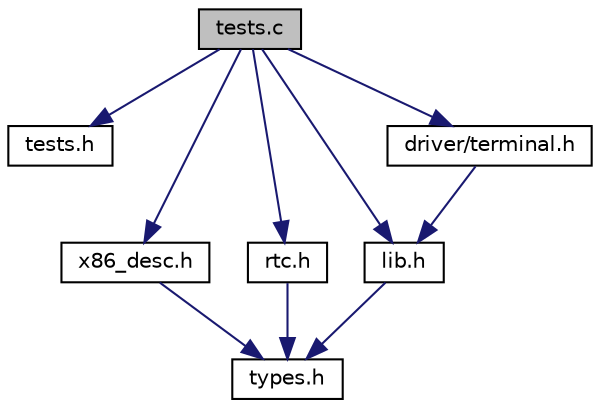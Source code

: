 digraph "tests.c"
{
  edge [fontname="Helvetica",fontsize="10",labelfontname="Helvetica",labelfontsize="10"];
  node [fontname="Helvetica",fontsize="10",shape=record];
  Node0 [label="tests.c",height=0.2,width=0.4,color="black", fillcolor="grey75", style="filled", fontcolor="black"];
  Node0 -> Node1 [color="midnightblue",fontsize="10",style="solid",fontname="Helvetica"];
  Node1 [label="tests.h",height=0.2,width=0.4,color="black", fillcolor="white", style="filled",URL="$tests_8h.html"];
  Node0 -> Node2 [color="midnightblue",fontsize="10",style="solid",fontname="Helvetica"];
  Node2 [label="x86_desc.h",height=0.2,width=0.4,color="black", fillcolor="white", style="filled",URL="$x86__desc_8h.html"];
  Node2 -> Node3 [color="midnightblue",fontsize="10",style="solid",fontname="Helvetica"];
  Node3 [label="types.h",height=0.2,width=0.4,color="black", fillcolor="white", style="filled",URL="$types_8h.html"];
  Node0 -> Node4 [color="midnightblue",fontsize="10",style="solid",fontname="Helvetica"];
  Node4 [label="rtc.h",height=0.2,width=0.4,color="black", fillcolor="white", style="filled",URL="$rtc_8h.html"];
  Node4 -> Node3 [color="midnightblue",fontsize="10",style="solid",fontname="Helvetica"];
  Node0 -> Node5 [color="midnightblue",fontsize="10",style="solid",fontname="Helvetica"];
  Node5 [label="lib.h",height=0.2,width=0.4,color="black", fillcolor="white", style="filled",URL="$lib_8h.html"];
  Node5 -> Node3 [color="midnightblue",fontsize="10",style="solid",fontname="Helvetica"];
  Node0 -> Node6 [color="midnightblue",fontsize="10",style="solid",fontname="Helvetica"];
  Node6 [label="driver/terminal.h",height=0.2,width=0.4,color="black", fillcolor="white", style="filled",URL="$terminal_8h.html"];
  Node6 -> Node5 [color="midnightblue",fontsize="10",style="solid",fontname="Helvetica"];
}
